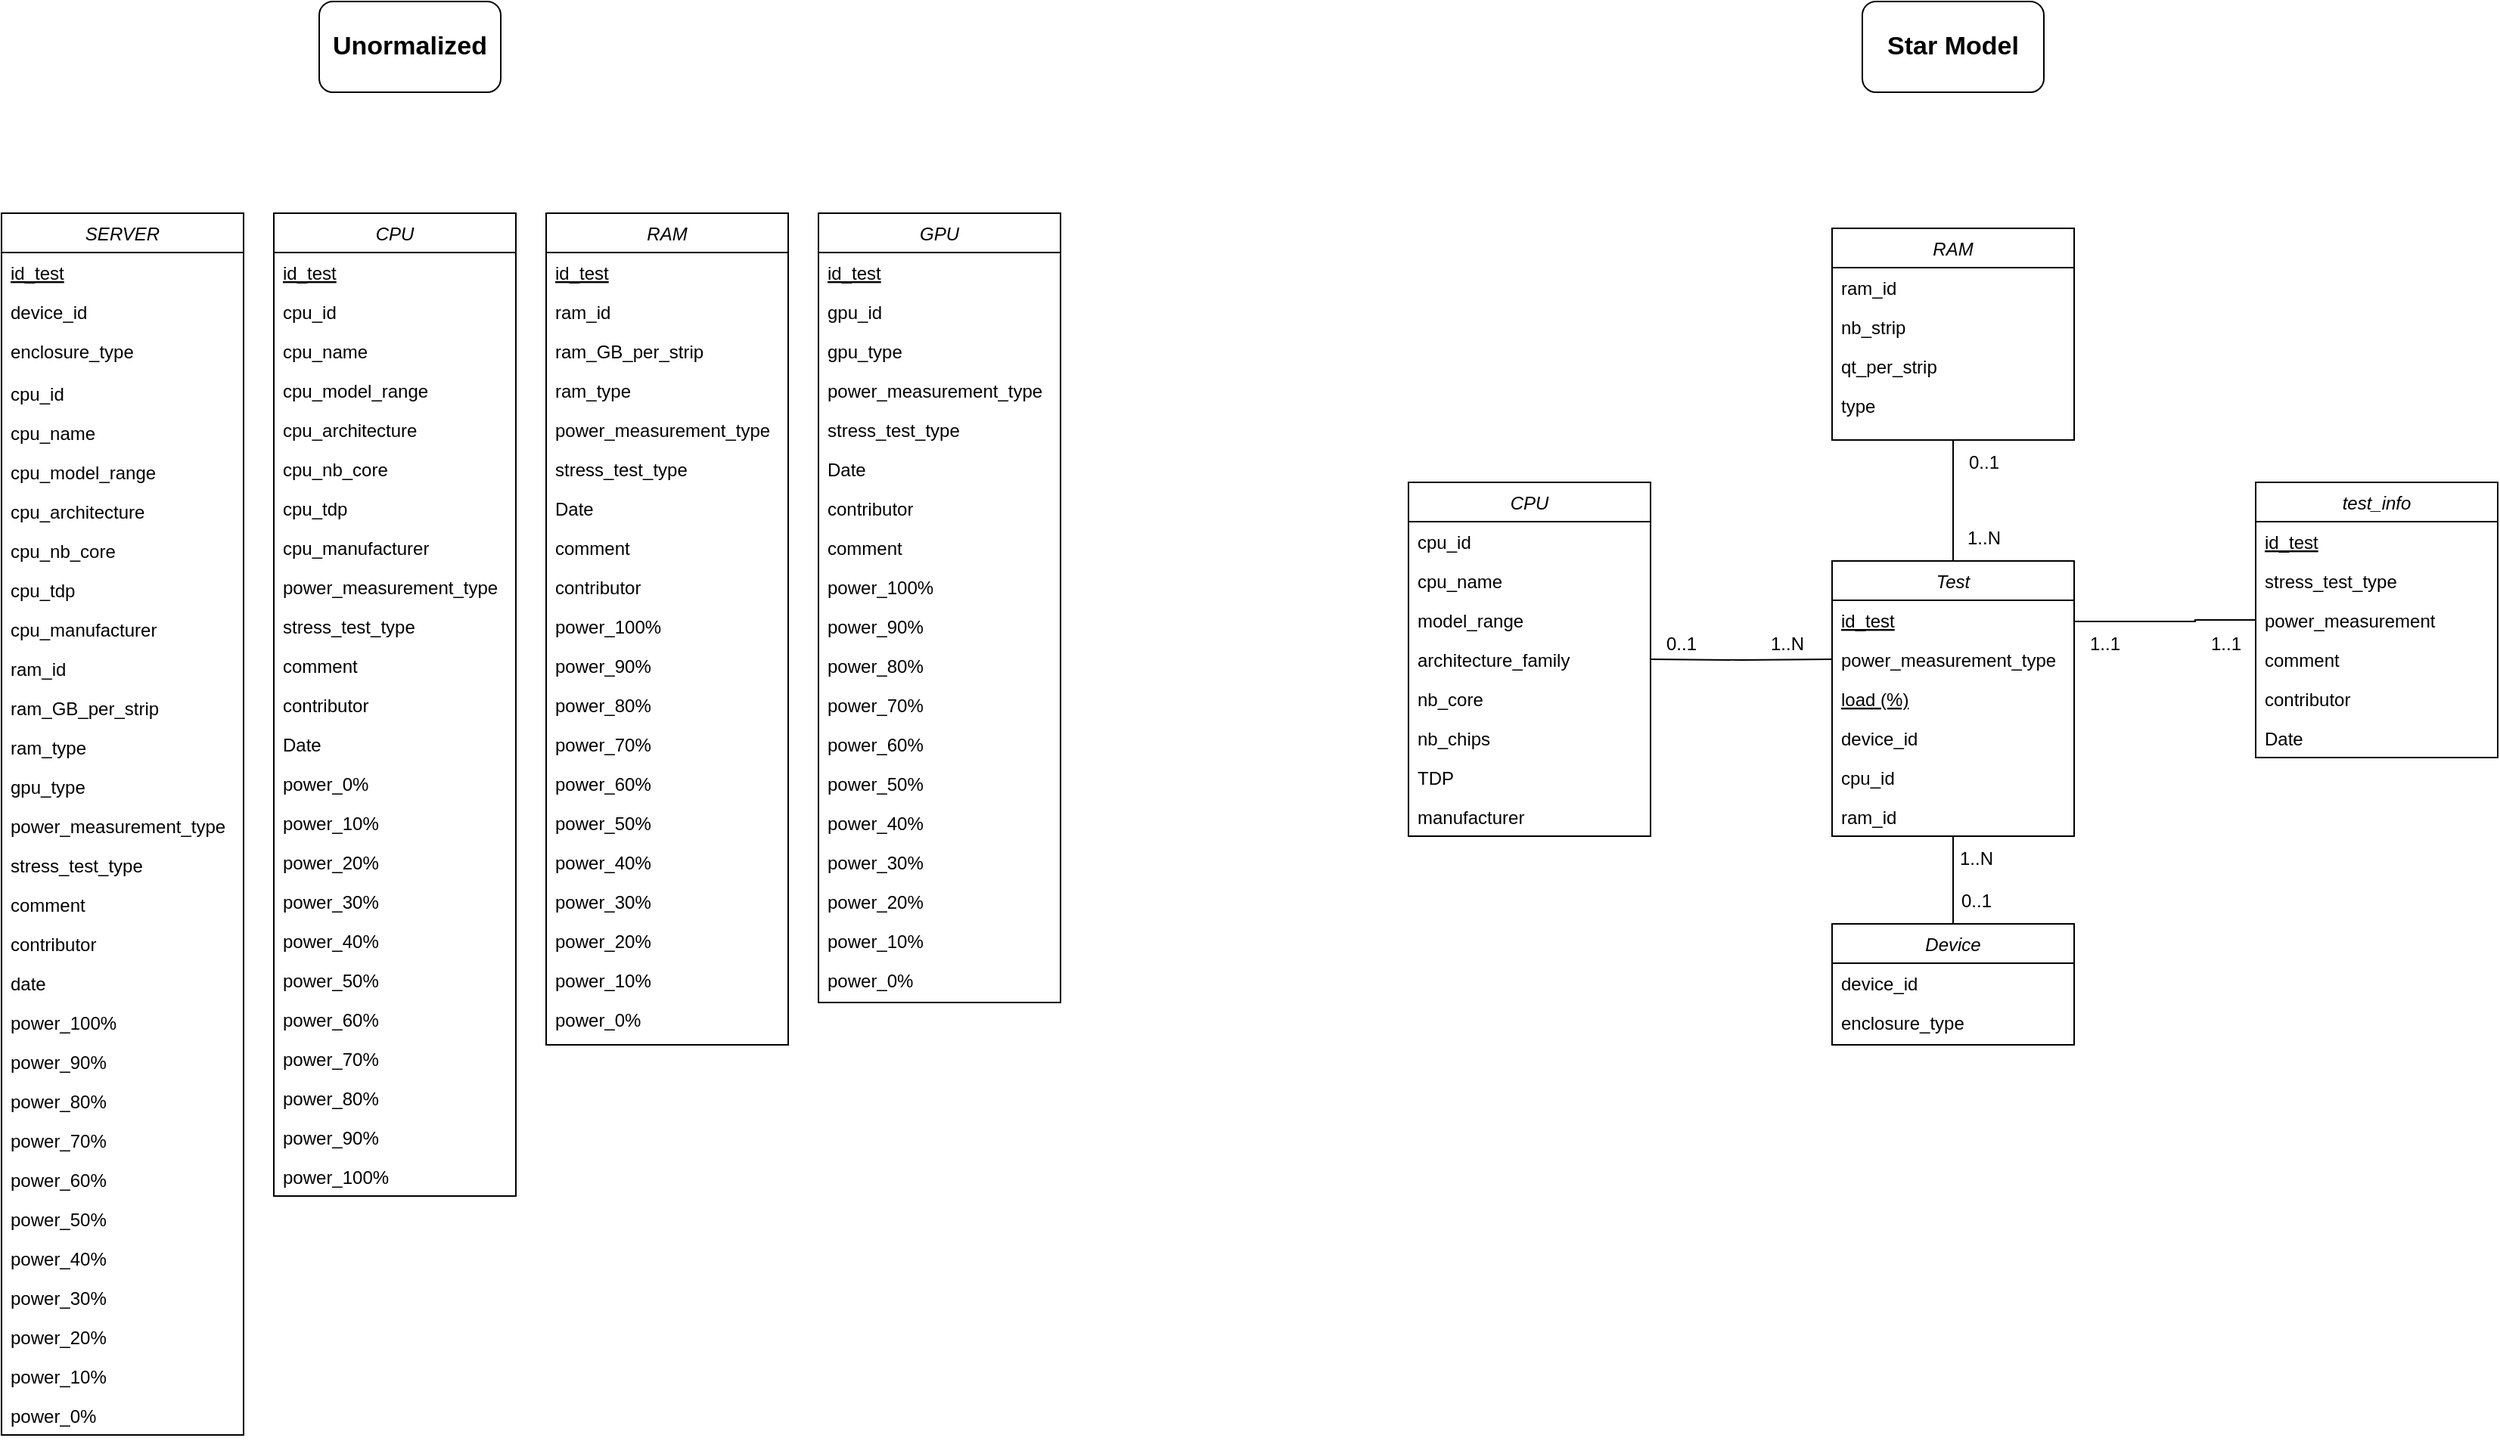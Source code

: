 <mxfile version="20.4.0" type="github">
  <diagram id="C5RBs43oDa-KdzZeNtuy" name="Page-1">
    <mxGraphModel dx="3137" dy="1939" grid="1" gridSize="10" guides="1" tooltips="1" connect="1" arrows="1" fold="1" page="1" pageScale="1" pageWidth="827" pageHeight="1169" math="0" shadow="0">
      <root>
        <mxCell id="WIyWlLk6GJQsqaUBKTNV-0" />
        <mxCell id="WIyWlLk6GJQsqaUBKTNV-1" parent="WIyWlLk6GJQsqaUBKTNV-0" />
        <mxCell id="6l4C-sFcrBV_vpi8dveO-7" style="edgeStyle=orthogonalEdgeStyle;rounded=0;orthogonalLoop=1;jettySize=auto;html=1;entryX=0;entryY=0.5;entryDx=0;entryDy=0;endArrow=none;endFill=0;" parent="WIyWlLk6GJQsqaUBKTNV-1" source="zkfFHV4jXpPFQw0GAbJ--0" target="6l4C-sFcrBV_vpi8dveO-14" edge="1">
          <mxGeometry relative="1" as="geometry">
            <mxPoint x="510" y="377" as="targetPoint" />
            <Array as="points">
              <mxPoint x="470" y="170" />
              <mxPoint x="470" y="169" />
            </Array>
          </mxGeometry>
        </mxCell>
        <mxCell id="6l4C-sFcrBV_vpi8dveO-32" style="edgeStyle=orthogonalEdgeStyle;rounded=0;orthogonalLoop=1;jettySize=auto;html=1;entryX=0.5;entryY=0;entryDx=0;entryDy=0;endArrow=none;endFill=0;" parent="WIyWlLk6GJQsqaUBKTNV-1" source="zkfFHV4jXpPFQw0GAbJ--0" target="6l4C-sFcrBV_vpi8dveO-30" edge="1">
          <mxGeometry relative="1" as="geometry" />
        </mxCell>
        <mxCell id="zkfFHV4jXpPFQw0GAbJ--0" value="Test" style="swimlane;fontStyle=2;align=center;verticalAlign=top;childLayout=stackLayout;horizontal=1;startSize=26;horizontalStack=0;resizeParent=1;resizeLast=0;collapsible=1;marginBottom=0;rounded=0;shadow=0;strokeWidth=1;" parent="WIyWlLk6GJQsqaUBKTNV-1" vertex="1">
          <mxGeometry x="230" y="130" width="160" height="182" as="geometry">
            <mxRectangle x="230" y="140" width="160" height="26" as="alternateBounds" />
          </mxGeometry>
        </mxCell>
        <mxCell id="zkfFHV4jXpPFQw0GAbJ--1" value="id_test" style="text;align=left;verticalAlign=top;spacingLeft=4;spacingRight=4;overflow=hidden;rotatable=0;points=[[0,0.5],[1,0.5]];portConstraint=eastwest;fontStyle=4" parent="zkfFHV4jXpPFQw0GAbJ--0" vertex="1">
          <mxGeometry y="26" width="160" height="26" as="geometry" />
        </mxCell>
        <mxCell id="zkfFHV4jXpPFQw0GAbJ--3" value="power_measurement_type" style="text;align=left;verticalAlign=top;spacingLeft=4;spacingRight=4;overflow=hidden;rotatable=0;points=[[0,0.5],[1,0.5]];portConstraint=eastwest;rounded=0;shadow=0;html=0;" parent="zkfFHV4jXpPFQw0GAbJ--0" vertex="1">
          <mxGeometry y="52" width="160" height="26" as="geometry" />
        </mxCell>
        <mxCell id="40pOAm8O1_Db93DOGUT3-12" value="load (%)" style="text;align=left;verticalAlign=top;spacingLeft=4;spacingRight=4;overflow=hidden;rotatable=0;points=[[0,0.5],[1,0.5]];portConstraint=eastwest;rounded=0;shadow=0;html=0;fontStyle=4" parent="zkfFHV4jXpPFQw0GAbJ--0" vertex="1">
          <mxGeometry y="78" width="160" height="26" as="geometry" />
        </mxCell>
        <mxCell id="40pOAm8O1_Db93DOGUT3-23" value="device_id" style="text;align=left;verticalAlign=top;spacingLeft=4;spacingRight=4;overflow=hidden;rotatable=0;points=[[0,0.5],[1,0.5]];portConstraint=eastwest;fontStyle=0" parent="zkfFHV4jXpPFQw0GAbJ--0" vertex="1">
          <mxGeometry y="104" width="160" height="26" as="geometry" />
        </mxCell>
        <mxCell id="40pOAm8O1_Db93DOGUT3-24" value="cpu_id" style="text;align=left;verticalAlign=top;spacingLeft=4;spacingRight=4;overflow=hidden;rotatable=0;points=[[0,0.5],[1,0.5]];portConstraint=eastwest;fontStyle=0" parent="zkfFHV4jXpPFQw0GAbJ--0" vertex="1">
          <mxGeometry y="130" width="160" height="26" as="geometry" />
        </mxCell>
        <mxCell id="40pOAm8O1_Db93DOGUT3-25" value="ram_id" style="text;align=left;verticalAlign=top;spacingLeft=4;spacingRight=4;overflow=hidden;rotatable=0;points=[[0,0.5],[1,0.5]];portConstraint=eastwest;fontStyle=0" parent="zkfFHV4jXpPFQw0GAbJ--0" vertex="1">
          <mxGeometry y="156" width="160" height="26" as="geometry" />
        </mxCell>
        <mxCell id="6l4C-sFcrBV_vpi8dveO-1" value="test_info" style="swimlane;fontStyle=2;align=center;verticalAlign=top;childLayout=stackLayout;horizontal=1;startSize=26;horizontalStack=0;resizeParent=1;resizeLast=0;collapsible=1;marginBottom=0;rounded=0;shadow=0;strokeWidth=1;" parent="WIyWlLk6GJQsqaUBKTNV-1" vertex="1">
          <mxGeometry x="510" y="78" width="160" height="182" as="geometry">
            <mxRectangle x="230" y="140" width="160" height="26" as="alternateBounds" />
          </mxGeometry>
        </mxCell>
        <mxCell id="6l4C-sFcrBV_vpi8dveO-2" value="id_test" style="text;align=left;verticalAlign=top;spacingLeft=4;spacingRight=4;overflow=hidden;rotatable=0;points=[[0,0.5],[1,0.5]];portConstraint=eastwest;fontStyle=4" parent="6l4C-sFcrBV_vpi8dveO-1" vertex="1">
          <mxGeometry y="26" width="160" height="26" as="geometry" />
        </mxCell>
        <mxCell id="40pOAm8O1_Db93DOGUT3-0" value="stress_test_type" style="text;align=left;verticalAlign=top;spacingLeft=4;spacingRight=4;overflow=hidden;rotatable=0;points=[[0,0.5],[1,0.5]];portConstraint=eastwest;rounded=0;shadow=0;html=0;" parent="6l4C-sFcrBV_vpi8dveO-1" vertex="1">
          <mxGeometry y="52" width="160" height="26" as="geometry" />
        </mxCell>
        <mxCell id="6l4C-sFcrBV_vpi8dveO-14" value="power_measurement" style="text;align=left;verticalAlign=top;spacingLeft=4;spacingRight=4;overflow=hidden;rotatable=0;points=[[0,0.5],[1,0.5]];portConstraint=eastwest;rounded=0;shadow=0;html=0;" parent="6l4C-sFcrBV_vpi8dveO-1" vertex="1">
          <mxGeometry y="78" width="160" height="26" as="geometry" />
        </mxCell>
        <mxCell id="6l4C-sFcrBV_vpi8dveO-17" value="comment" style="text;align=left;verticalAlign=top;spacingLeft=4;spacingRight=4;overflow=hidden;rotatable=0;points=[[0,0.5],[1,0.5]];portConstraint=eastwest;rounded=0;shadow=0;html=0;" parent="6l4C-sFcrBV_vpi8dveO-1" vertex="1">
          <mxGeometry y="104" width="160" height="26" as="geometry" />
        </mxCell>
        <mxCell id="6l4C-sFcrBV_vpi8dveO-16" value="contributor" style="text;align=left;verticalAlign=top;spacingLeft=4;spacingRight=4;overflow=hidden;rotatable=0;points=[[0,0.5],[1,0.5]];portConstraint=eastwest;rounded=0;shadow=0;html=0;" parent="6l4C-sFcrBV_vpi8dveO-1" vertex="1">
          <mxGeometry y="130" width="160" height="26" as="geometry" />
        </mxCell>
        <mxCell id="6l4C-sFcrBV_vpi8dveO-15" value="Date" style="text;align=left;verticalAlign=top;spacingLeft=4;spacingRight=4;overflow=hidden;rotatable=0;points=[[0,0.5],[1,0.5]];portConstraint=eastwest;rounded=0;shadow=0;html=0;" parent="6l4C-sFcrBV_vpi8dveO-1" vertex="1">
          <mxGeometry y="156" width="160" height="26" as="geometry" />
        </mxCell>
        <mxCell id="6l4C-sFcrBV_vpi8dveO-18" value="CPU" style="swimlane;fontStyle=2;align=center;verticalAlign=top;childLayout=stackLayout;horizontal=1;startSize=26;horizontalStack=0;resizeParent=1;resizeLast=0;collapsible=1;marginBottom=0;rounded=0;shadow=0;strokeWidth=1;" parent="WIyWlLk6GJQsqaUBKTNV-1" vertex="1">
          <mxGeometry x="-50" y="78" width="160" height="234" as="geometry">
            <mxRectangle x="230" y="140" width="160" height="26" as="alternateBounds" />
          </mxGeometry>
        </mxCell>
        <mxCell id="40pOAm8O1_Db93DOGUT3-20" value="cpu_id" style="text;align=left;verticalAlign=top;spacingLeft=4;spacingRight=4;overflow=hidden;rotatable=0;points=[[0,0.5],[1,0.5]];portConstraint=eastwest;fontStyle=0" parent="6l4C-sFcrBV_vpi8dveO-18" vertex="1">
          <mxGeometry y="26" width="160" height="26" as="geometry" />
        </mxCell>
        <mxCell id="6l4C-sFcrBV_vpi8dveO-35" value="cpu_name" style="text;align=left;verticalAlign=top;spacingLeft=4;spacingRight=4;overflow=hidden;rotatable=0;points=[[0,0.5],[1,0.5]];portConstraint=eastwest;fontStyle=0" parent="6l4C-sFcrBV_vpi8dveO-18" vertex="1">
          <mxGeometry y="52" width="160" height="26" as="geometry" />
        </mxCell>
        <mxCell id="6l4C-sFcrBV_vpi8dveO-36" value="model_range" style="text;align=left;verticalAlign=top;spacingLeft=4;spacingRight=4;overflow=hidden;rotatable=0;points=[[0,0.5],[1,0.5]];portConstraint=eastwest;fontStyle=0" parent="6l4C-sFcrBV_vpi8dveO-18" vertex="1">
          <mxGeometry y="78" width="160" height="26" as="geometry" />
        </mxCell>
        <mxCell id="6l4C-sFcrBV_vpi8dveO-37" value="architecture_family" style="text;align=left;verticalAlign=top;spacingLeft=4;spacingRight=4;overflow=hidden;rotatable=0;points=[[0,0.5],[1,0.5]];portConstraint=eastwest;fontStyle=0" parent="6l4C-sFcrBV_vpi8dveO-18" vertex="1">
          <mxGeometry y="104" width="160" height="26" as="geometry" />
        </mxCell>
        <mxCell id="6l4C-sFcrBV_vpi8dveO-38" value="nb_core" style="text;align=left;verticalAlign=top;spacingLeft=4;spacingRight=4;overflow=hidden;rotatable=0;points=[[0,0.5],[1,0.5]];portConstraint=eastwest;fontStyle=0" parent="6l4C-sFcrBV_vpi8dveO-18" vertex="1">
          <mxGeometry y="130" width="160" height="26" as="geometry" />
        </mxCell>
        <mxCell id="6l4C-sFcrBV_vpi8dveO-39" value="nb_chips" style="text;align=left;verticalAlign=top;spacingLeft=4;spacingRight=4;overflow=hidden;rotatable=0;points=[[0,0.5],[1,0.5]];portConstraint=eastwest;fontStyle=0" parent="6l4C-sFcrBV_vpi8dveO-18" vertex="1">
          <mxGeometry y="156" width="160" height="26" as="geometry" />
        </mxCell>
        <mxCell id="6l4C-sFcrBV_vpi8dveO-40" value="TDP" style="text;align=left;verticalAlign=top;spacingLeft=4;spacingRight=4;overflow=hidden;rotatable=0;points=[[0,0.5],[1,0.5]];portConstraint=eastwest;fontStyle=0" parent="6l4C-sFcrBV_vpi8dveO-18" vertex="1">
          <mxGeometry y="182" width="160" height="26" as="geometry" />
        </mxCell>
        <mxCell id="6l4C-sFcrBV_vpi8dveO-44" value="manufacturer" style="text;align=left;verticalAlign=top;spacingLeft=4;spacingRight=4;overflow=hidden;rotatable=0;points=[[0,0.5],[1,0.5]];portConstraint=eastwest;fontStyle=0" parent="6l4C-sFcrBV_vpi8dveO-18" vertex="1">
          <mxGeometry y="208" width="160" height="26" as="geometry" />
        </mxCell>
        <mxCell id="6l4C-sFcrBV_vpi8dveO-26" value="RAM" style="swimlane;fontStyle=2;align=center;verticalAlign=top;childLayout=stackLayout;horizontal=1;startSize=26;horizontalStack=0;resizeParent=1;resizeLast=0;collapsible=1;marginBottom=0;rounded=0;shadow=0;strokeWidth=1;" parent="WIyWlLk6GJQsqaUBKTNV-1" vertex="1">
          <mxGeometry x="230" y="-90" width="160" height="140" as="geometry">
            <mxRectangle x="230" y="140" width="160" height="26" as="alternateBounds" />
          </mxGeometry>
        </mxCell>
        <mxCell id="40pOAm8O1_Db93DOGUT3-21" value="ram_id" style="text;align=left;verticalAlign=top;spacingLeft=4;spacingRight=4;overflow=hidden;rotatable=0;points=[[0,0.5],[1,0.5]];portConstraint=eastwest;fontStyle=0" parent="6l4C-sFcrBV_vpi8dveO-26" vertex="1">
          <mxGeometry y="26" width="160" height="26" as="geometry" />
        </mxCell>
        <mxCell id="6l4C-sFcrBV_vpi8dveO-41" value="nb_strip" style="text;align=left;verticalAlign=top;spacingLeft=4;spacingRight=4;overflow=hidden;rotatable=0;points=[[0,0.5],[1,0.5]];portConstraint=eastwest;fontStyle=0" parent="6l4C-sFcrBV_vpi8dveO-26" vertex="1">
          <mxGeometry y="52" width="160" height="26" as="geometry" />
        </mxCell>
        <mxCell id="6l4C-sFcrBV_vpi8dveO-42" value="qt_per_strip" style="text;align=left;verticalAlign=top;spacingLeft=4;spacingRight=4;overflow=hidden;rotatable=0;points=[[0,0.5],[1,0.5]];portConstraint=eastwest;fontStyle=0" parent="6l4C-sFcrBV_vpi8dveO-26" vertex="1">
          <mxGeometry y="78" width="160" height="26" as="geometry" />
        </mxCell>
        <mxCell id="6l4C-sFcrBV_vpi8dveO-43" value="type" style="text;align=left;verticalAlign=top;spacingLeft=4;spacingRight=4;overflow=hidden;rotatable=0;points=[[0,0.5],[1,0.5]];portConstraint=eastwest;fontStyle=0" parent="6l4C-sFcrBV_vpi8dveO-26" vertex="1">
          <mxGeometry y="104" width="160" height="26" as="geometry" />
        </mxCell>
        <mxCell id="6l4C-sFcrBV_vpi8dveO-45" style="edgeStyle=orthogonalEdgeStyle;rounded=0;orthogonalLoop=1;jettySize=auto;html=1;entryX=1;entryY=0.5;entryDx=0;entryDy=0;endArrow=none;endFill=0;exitX=0;exitY=0.5;exitDx=0;exitDy=0;" parent="WIyWlLk6GJQsqaUBKTNV-1" target="6l4C-sFcrBV_vpi8dveO-37" edge="1">
          <mxGeometry relative="1" as="geometry">
            <mxPoint x="230" y="195" as="sourcePoint" />
          </mxGeometry>
        </mxCell>
        <mxCell id="6l4C-sFcrBV_vpi8dveO-46" style="edgeStyle=orthogonalEdgeStyle;rounded=0;orthogonalLoop=1;jettySize=auto;html=1;endArrow=none;endFill=0;exitX=0.5;exitY=0;exitDx=0;exitDy=0;" parent="WIyWlLk6GJQsqaUBKTNV-1" source="zkfFHV4jXpPFQw0GAbJ--0" target="6l4C-sFcrBV_vpi8dveO-26" edge="1">
          <mxGeometry relative="1" as="geometry" />
        </mxCell>
        <mxCell id="6l4C-sFcrBV_vpi8dveO-30" value="Device" style="swimlane;fontStyle=2;align=center;verticalAlign=top;childLayout=stackLayout;horizontal=1;startSize=26;horizontalStack=0;resizeParent=1;resizeLast=0;collapsible=1;marginBottom=0;rounded=0;shadow=0;strokeWidth=1;" parent="WIyWlLk6GJQsqaUBKTNV-1" vertex="1">
          <mxGeometry x="230" y="370" width="160" height="80" as="geometry">
            <mxRectangle x="230" y="140" width="160" height="26" as="alternateBounds" />
          </mxGeometry>
        </mxCell>
        <mxCell id="40pOAm8O1_Db93DOGUT3-22" value="device_id" style="text;align=left;verticalAlign=top;spacingLeft=4;spacingRight=4;overflow=hidden;rotatable=0;points=[[0,0.5],[1,0.5]];portConstraint=eastwest;fontStyle=0" parent="6l4C-sFcrBV_vpi8dveO-30" vertex="1">
          <mxGeometry y="26" width="160" height="26" as="geometry" />
        </mxCell>
        <mxCell id="6l4C-sFcrBV_vpi8dveO-33" value="enclosure_type" style="text;align=left;verticalAlign=top;spacingLeft=4;spacingRight=4;overflow=hidden;rotatable=0;points=[[0,0.5],[1,0.5]];portConstraint=eastwest;fontStyle=0" parent="6l4C-sFcrBV_vpi8dveO-30" vertex="1">
          <mxGeometry y="52" width="160" height="28" as="geometry" />
        </mxCell>
        <mxCell id="6l4C-sFcrBV_vpi8dveO-50" value="0..1" style="text;html=1;align=center;verticalAlign=middle;resizable=0;points=[];autosize=1;strokeColor=none;fillColor=none;" parent="WIyWlLk6GJQsqaUBKTNV-1" vertex="1">
          <mxGeometry x="305" y="340" width="40" height="30" as="geometry" />
        </mxCell>
        <mxCell id="6l4C-sFcrBV_vpi8dveO-51" value="1..N" style="text;html=1;align=center;verticalAlign=middle;resizable=0;points=[];autosize=1;strokeColor=none;fillColor=none;" parent="WIyWlLk6GJQsqaUBKTNV-1" vertex="1">
          <mxGeometry x="175" y="170" width="50" height="30" as="geometry" />
        </mxCell>
        <mxCell id="6l4C-sFcrBV_vpi8dveO-54" value="1..N" style="text;html=1;align=center;verticalAlign=middle;resizable=0;points=[];autosize=1;strokeColor=none;fillColor=none;" parent="WIyWlLk6GJQsqaUBKTNV-1" vertex="1">
          <mxGeometry x="305" y="100" width="50" height="30" as="geometry" />
        </mxCell>
        <mxCell id="6l4C-sFcrBV_vpi8dveO-55" value="0..1" style="text;html=1;align=center;verticalAlign=middle;resizable=0;points=[];autosize=1;strokeColor=none;fillColor=none;" parent="WIyWlLk6GJQsqaUBKTNV-1" vertex="1">
          <mxGeometry x="310" y="50" width="40" height="30" as="geometry" />
        </mxCell>
        <mxCell id="40pOAm8O1_Db93DOGUT3-3" value="0..1" style="text;html=1;align=center;verticalAlign=middle;resizable=0;points=[];autosize=1;strokeColor=none;fillColor=none;" parent="WIyWlLk6GJQsqaUBKTNV-1" vertex="1">
          <mxGeometry x="110" y="170" width="40" height="30" as="geometry" />
        </mxCell>
        <mxCell id="40pOAm8O1_Db93DOGUT3-5" value="1..N" style="text;html=1;align=center;verticalAlign=middle;resizable=0;points=[];autosize=1;strokeColor=none;fillColor=none;" parent="WIyWlLk6GJQsqaUBKTNV-1" vertex="1">
          <mxGeometry x="300" y="312" width="50" height="30" as="geometry" />
        </mxCell>
        <mxCell id="40pOAm8O1_Db93DOGUT3-7" value="1..1" style="text;html=1;align=center;verticalAlign=middle;resizable=0;points=[];autosize=1;strokeColor=none;fillColor=none;" parent="WIyWlLk6GJQsqaUBKTNV-1" vertex="1">
          <mxGeometry x="470" y="170" width="40" height="30" as="geometry" />
        </mxCell>
        <mxCell id="40pOAm8O1_Db93DOGUT3-8" value="1..1" style="text;html=1;align=center;verticalAlign=middle;resizable=0;points=[];autosize=1;strokeColor=none;fillColor=none;" parent="WIyWlLk6GJQsqaUBKTNV-1" vertex="1">
          <mxGeometry x="390" y="170" width="40" height="30" as="geometry" />
        </mxCell>
        <mxCell id="4xyhq0mzfBrybXLRHTsi-0" value="CPU" style="swimlane;fontStyle=2;align=center;verticalAlign=top;childLayout=stackLayout;horizontal=1;startSize=26;horizontalStack=0;resizeParent=1;resizeLast=0;collapsible=1;marginBottom=0;rounded=0;shadow=0;strokeWidth=1;" vertex="1" parent="WIyWlLk6GJQsqaUBKTNV-1">
          <mxGeometry x="-800" y="-100" width="160" height="650" as="geometry">
            <mxRectangle x="230" y="140" width="160" height="26" as="alternateBounds" />
          </mxGeometry>
        </mxCell>
        <mxCell id="4xyhq0mzfBrybXLRHTsi-1" value="id_test" style="text;align=left;verticalAlign=top;spacingLeft=4;spacingRight=4;overflow=hidden;rotatable=0;points=[[0,0.5],[1,0.5]];portConstraint=eastwest;fontStyle=4" vertex="1" parent="4xyhq0mzfBrybXLRHTsi-0">
          <mxGeometry y="26" width="160" height="26" as="geometry" />
        </mxCell>
        <mxCell id="4xyhq0mzfBrybXLRHTsi-2" value="cpu_id" style="text;align=left;verticalAlign=top;spacingLeft=4;spacingRight=4;overflow=hidden;rotatable=0;points=[[0,0.5],[1,0.5]];portConstraint=eastwest;fontStyle=0" vertex="1" parent="4xyhq0mzfBrybXLRHTsi-0">
          <mxGeometry y="52" width="160" height="26" as="geometry" />
        </mxCell>
        <mxCell id="4xyhq0mzfBrybXLRHTsi-3" value="cpu_name" style="text;align=left;verticalAlign=top;spacingLeft=4;spacingRight=4;overflow=hidden;rotatable=0;points=[[0,0.5],[1,0.5]];portConstraint=eastwest;fontStyle=0" vertex="1" parent="4xyhq0mzfBrybXLRHTsi-0">
          <mxGeometry y="78" width="160" height="26" as="geometry" />
        </mxCell>
        <mxCell id="4xyhq0mzfBrybXLRHTsi-4" value="cpu_model_range" style="text;align=left;verticalAlign=top;spacingLeft=4;spacingRight=4;overflow=hidden;rotatable=0;points=[[0,0.5],[1,0.5]];portConstraint=eastwest;fontStyle=0" vertex="1" parent="4xyhq0mzfBrybXLRHTsi-0">
          <mxGeometry y="104" width="160" height="26" as="geometry" />
        </mxCell>
        <mxCell id="4xyhq0mzfBrybXLRHTsi-5" value="cpu_architecture" style="text;align=left;verticalAlign=top;spacingLeft=4;spacingRight=4;overflow=hidden;rotatable=0;points=[[0,0.5],[1,0.5]];portConstraint=eastwest;fontStyle=0" vertex="1" parent="4xyhq0mzfBrybXLRHTsi-0">
          <mxGeometry y="130" width="160" height="26" as="geometry" />
        </mxCell>
        <mxCell id="4xyhq0mzfBrybXLRHTsi-6" value="cpu_nb_core" style="text;align=left;verticalAlign=top;spacingLeft=4;spacingRight=4;overflow=hidden;rotatable=0;points=[[0,0.5],[1,0.5]];portConstraint=eastwest;fontStyle=0" vertex="1" parent="4xyhq0mzfBrybXLRHTsi-0">
          <mxGeometry y="156" width="160" height="26" as="geometry" />
        </mxCell>
        <mxCell id="4xyhq0mzfBrybXLRHTsi-7" value="cpu_tdp" style="text;align=left;verticalAlign=top;spacingLeft=4;spacingRight=4;overflow=hidden;rotatable=0;points=[[0,0.5],[1,0.5]];portConstraint=eastwest;fontStyle=0" vertex="1" parent="4xyhq0mzfBrybXLRHTsi-0">
          <mxGeometry y="182" width="160" height="26" as="geometry" />
        </mxCell>
        <mxCell id="4xyhq0mzfBrybXLRHTsi-8" value="cpu_manufacturer" style="text;align=left;verticalAlign=top;spacingLeft=4;spacingRight=4;overflow=hidden;rotatable=0;points=[[0,0.5],[1,0.5]];portConstraint=eastwest;fontStyle=0" vertex="1" parent="4xyhq0mzfBrybXLRHTsi-0">
          <mxGeometry y="208" width="160" height="26" as="geometry" />
        </mxCell>
        <mxCell id="4xyhq0mzfBrybXLRHTsi-9" value="power_measurement_type" style="text;align=left;verticalAlign=top;spacingLeft=4;spacingRight=4;overflow=hidden;rotatable=0;points=[[0,0.5],[1,0.5]];portConstraint=eastwest;rounded=0;shadow=0;html=0;" vertex="1" parent="4xyhq0mzfBrybXLRHTsi-0">
          <mxGeometry y="234" width="160" height="26" as="geometry" />
        </mxCell>
        <mxCell id="4xyhq0mzfBrybXLRHTsi-10" value="stress_test_type" style="text;align=left;verticalAlign=top;spacingLeft=4;spacingRight=4;overflow=hidden;rotatable=0;points=[[0,0.5],[1,0.5]];portConstraint=eastwest;rounded=0;shadow=0;html=0;" vertex="1" parent="4xyhq0mzfBrybXLRHTsi-0">
          <mxGeometry y="260" width="160" height="26" as="geometry" />
        </mxCell>
        <mxCell id="4xyhq0mzfBrybXLRHTsi-11" value="comment" style="text;align=left;verticalAlign=top;spacingLeft=4;spacingRight=4;overflow=hidden;rotatable=0;points=[[0,0.5],[1,0.5]];portConstraint=eastwest;rounded=0;shadow=0;html=0;" vertex="1" parent="4xyhq0mzfBrybXLRHTsi-0">
          <mxGeometry y="286" width="160" height="26" as="geometry" />
        </mxCell>
        <mxCell id="4xyhq0mzfBrybXLRHTsi-12" value="contributor" style="text;align=left;verticalAlign=top;spacingLeft=4;spacingRight=4;overflow=hidden;rotatable=0;points=[[0,0.5],[1,0.5]];portConstraint=eastwest;rounded=0;shadow=0;html=0;" vertex="1" parent="4xyhq0mzfBrybXLRHTsi-0">
          <mxGeometry y="312" width="160" height="26" as="geometry" />
        </mxCell>
        <mxCell id="4xyhq0mzfBrybXLRHTsi-13" value="Date" style="text;align=left;verticalAlign=top;spacingLeft=4;spacingRight=4;overflow=hidden;rotatable=0;points=[[0,0.5],[1,0.5]];portConstraint=eastwest;rounded=0;shadow=0;html=0;" vertex="1" parent="4xyhq0mzfBrybXLRHTsi-0">
          <mxGeometry y="338" width="160" height="26" as="geometry" />
        </mxCell>
        <mxCell id="4xyhq0mzfBrybXLRHTsi-14" value="power_0%&#xa;" style="text;align=left;verticalAlign=top;spacingLeft=4;spacingRight=4;overflow=hidden;rotatable=0;points=[[0,0.5],[1,0.5]];portConstraint=eastwest;rounded=0;shadow=0;html=0;fontStyle=0" vertex="1" parent="4xyhq0mzfBrybXLRHTsi-0">
          <mxGeometry y="364" width="160" height="26" as="geometry" />
        </mxCell>
        <mxCell id="4xyhq0mzfBrybXLRHTsi-15" value="power_10%" style="text;align=left;verticalAlign=top;spacingLeft=4;spacingRight=4;overflow=hidden;rotatable=0;points=[[0,0.5],[1,0.5]];portConstraint=eastwest;rounded=0;shadow=0;html=0;fontStyle=0" vertex="1" parent="4xyhq0mzfBrybXLRHTsi-0">
          <mxGeometry y="390" width="160" height="26" as="geometry" />
        </mxCell>
        <mxCell id="4xyhq0mzfBrybXLRHTsi-16" value="power_20%" style="text;align=left;verticalAlign=top;spacingLeft=4;spacingRight=4;overflow=hidden;rotatable=0;points=[[0,0.5],[1,0.5]];portConstraint=eastwest;rounded=0;shadow=0;html=0;fontStyle=0" vertex="1" parent="4xyhq0mzfBrybXLRHTsi-0">
          <mxGeometry y="416" width="160" height="26" as="geometry" />
        </mxCell>
        <mxCell id="4xyhq0mzfBrybXLRHTsi-17" value="power_30%&#xa;" style="text;align=left;verticalAlign=top;spacingLeft=4;spacingRight=4;overflow=hidden;rotatable=0;points=[[0,0.5],[1,0.5]];portConstraint=eastwest;rounded=0;shadow=0;html=0;fontStyle=0" vertex="1" parent="4xyhq0mzfBrybXLRHTsi-0">
          <mxGeometry y="442" width="160" height="26" as="geometry" />
        </mxCell>
        <mxCell id="4xyhq0mzfBrybXLRHTsi-18" value="power_40%&#xa;" style="text;align=left;verticalAlign=top;spacingLeft=4;spacingRight=4;overflow=hidden;rotatable=0;points=[[0,0.5],[1,0.5]];portConstraint=eastwest;rounded=0;shadow=0;html=0;fontStyle=0" vertex="1" parent="4xyhq0mzfBrybXLRHTsi-0">
          <mxGeometry y="468" width="160" height="26" as="geometry" />
        </mxCell>
        <mxCell id="4xyhq0mzfBrybXLRHTsi-19" value="power_50%" style="text;align=left;verticalAlign=top;spacingLeft=4;spacingRight=4;overflow=hidden;rotatable=0;points=[[0,0.5],[1,0.5]];portConstraint=eastwest;rounded=0;shadow=0;html=0;fontStyle=0" vertex="1" parent="4xyhq0mzfBrybXLRHTsi-0">
          <mxGeometry y="494" width="160" height="26" as="geometry" />
        </mxCell>
        <mxCell id="4xyhq0mzfBrybXLRHTsi-20" value="power_60%" style="text;align=left;verticalAlign=top;spacingLeft=4;spacingRight=4;overflow=hidden;rotatable=0;points=[[0,0.5],[1,0.5]];portConstraint=eastwest;rounded=0;shadow=0;html=0;fontStyle=0" vertex="1" parent="4xyhq0mzfBrybXLRHTsi-0">
          <mxGeometry y="520" width="160" height="26" as="geometry" />
        </mxCell>
        <mxCell id="4xyhq0mzfBrybXLRHTsi-21" value="power_70%" style="text;align=left;verticalAlign=top;spacingLeft=4;spacingRight=4;overflow=hidden;rotatable=0;points=[[0,0.5],[1,0.5]];portConstraint=eastwest;rounded=0;shadow=0;html=0;fontStyle=0" vertex="1" parent="4xyhq0mzfBrybXLRHTsi-0">
          <mxGeometry y="546" width="160" height="26" as="geometry" />
        </mxCell>
        <mxCell id="4xyhq0mzfBrybXLRHTsi-22" value="power_80%" style="text;align=left;verticalAlign=top;spacingLeft=4;spacingRight=4;overflow=hidden;rotatable=0;points=[[0,0.5],[1,0.5]];portConstraint=eastwest;rounded=0;shadow=0;html=0;fontStyle=0" vertex="1" parent="4xyhq0mzfBrybXLRHTsi-0">
          <mxGeometry y="572" width="160" height="26" as="geometry" />
        </mxCell>
        <mxCell id="4xyhq0mzfBrybXLRHTsi-23" value="power_90%&#xa;" style="text;align=left;verticalAlign=top;spacingLeft=4;spacingRight=4;overflow=hidden;rotatable=0;points=[[0,0.5],[1,0.5]];portConstraint=eastwest;rounded=0;shadow=0;html=0;fontStyle=0" vertex="1" parent="4xyhq0mzfBrybXLRHTsi-0">
          <mxGeometry y="598" width="160" height="26" as="geometry" />
        </mxCell>
        <mxCell id="4xyhq0mzfBrybXLRHTsi-24" value="power_100%&#xa;" style="text;align=left;verticalAlign=top;spacingLeft=4;spacingRight=4;overflow=hidden;rotatable=0;points=[[0,0.5],[1,0.5]];portConstraint=eastwest;rounded=0;shadow=0;html=0;fontStyle=0" vertex="1" parent="4xyhq0mzfBrybXLRHTsi-0">
          <mxGeometry y="624" width="160" height="26" as="geometry" />
        </mxCell>
        <mxCell id="4xyhq0mzfBrybXLRHTsi-25" value="RAM" style="swimlane;fontStyle=2;align=center;verticalAlign=top;childLayout=stackLayout;horizontal=1;startSize=26;horizontalStack=0;resizeParent=1;resizeLast=0;collapsible=1;marginBottom=0;rounded=0;shadow=0;strokeWidth=1;" vertex="1" parent="WIyWlLk6GJQsqaUBKTNV-1">
          <mxGeometry x="-620" y="-100" width="160" height="550" as="geometry">
            <mxRectangle x="230" y="140" width="160" height="26" as="alternateBounds" />
          </mxGeometry>
        </mxCell>
        <mxCell id="4xyhq0mzfBrybXLRHTsi-26" value="id_test" style="text;align=left;verticalAlign=top;spacingLeft=4;spacingRight=4;overflow=hidden;rotatable=0;points=[[0,0.5],[1,0.5]];portConstraint=eastwest;fontStyle=4" vertex="1" parent="4xyhq0mzfBrybXLRHTsi-25">
          <mxGeometry y="26" width="160" height="26" as="geometry" />
        </mxCell>
        <mxCell id="4xyhq0mzfBrybXLRHTsi-27" value="ram_id" style="text;align=left;verticalAlign=top;spacingLeft=4;spacingRight=4;overflow=hidden;rotatable=0;points=[[0,0.5],[1,0.5]];portConstraint=eastwest;fontStyle=0" vertex="1" parent="4xyhq0mzfBrybXLRHTsi-25">
          <mxGeometry y="52" width="160" height="26" as="geometry" />
        </mxCell>
        <mxCell id="4xyhq0mzfBrybXLRHTsi-28" value="ram_GB_per_strip" style="text;align=left;verticalAlign=top;spacingLeft=4;spacingRight=4;overflow=hidden;rotatable=0;points=[[0,0.5],[1,0.5]];portConstraint=eastwest;fontStyle=0" vertex="1" parent="4xyhq0mzfBrybXLRHTsi-25">
          <mxGeometry y="78" width="160" height="26" as="geometry" />
        </mxCell>
        <mxCell id="4xyhq0mzfBrybXLRHTsi-29" value="ram_type" style="text;align=left;verticalAlign=top;spacingLeft=4;spacingRight=4;overflow=hidden;rotatable=0;points=[[0,0.5],[1,0.5]];portConstraint=eastwest;fontStyle=0" vertex="1" parent="4xyhq0mzfBrybXLRHTsi-25">
          <mxGeometry y="104" width="160" height="26" as="geometry" />
        </mxCell>
        <mxCell id="4xyhq0mzfBrybXLRHTsi-30" value="power_measurement_type" style="text;align=left;verticalAlign=top;spacingLeft=4;spacingRight=4;overflow=hidden;rotatable=0;points=[[0,0.5],[1,0.5]];portConstraint=eastwest;rounded=0;shadow=0;html=0;" vertex="1" parent="4xyhq0mzfBrybXLRHTsi-25">
          <mxGeometry y="130" width="160" height="26" as="geometry" />
        </mxCell>
        <mxCell id="4xyhq0mzfBrybXLRHTsi-31" value="stress_test_type" style="text;align=left;verticalAlign=top;spacingLeft=4;spacingRight=4;overflow=hidden;rotatable=0;points=[[0,0.5],[1,0.5]];portConstraint=eastwest;rounded=0;shadow=0;html=0;" vertex="1" parent="4xyhq0mzfBrybXLRHTsi-25">
          <mxGeometry y="156" width="160" height="26" as="geometry" />
        </mxCell>
        <mxCell id="4xyhq0mzfBrybXLRHTsi-32" value="Date" style="text;align=left;verticalAlign=top;spacingLeft=4;spacingRight=4;overflow=hidden;rotatable=0;points=[[0,0.5],[1,0.5]];portConstraint=eastwest;rounded=0;shadow=0;html=0;" vertex="1" parent="4xyhq0mzfBrybXLRHTsi-25">
          <mxGeometry y="182" width="160" height="26" as="geometry" />
        </mxCell>
        <mxCell id="4xyhq0mzfBrybXLRHTsi-33" value="comment" style="text;align=left;verticalAlign=top;spacingLeft=4;spacingRight=4;overflow=hidden;rotatable=0;points=[[0,0.5],[1,0.5]];portConstraint=eastwest;rounded=0;shadow=0;html=0;" vertex="1" parent="4xyhq0mzfBrybXLRHTsi-25">
          <mxGeometry y="208" width="160" height="26" as="geometry" />
        </mxCell>
        <mxCell id="4xyhq0mzfBrybXLRHTsi-34" value="contributor" style="text;align=left;verticalAlign=top;spacingLeft=4;spacingRight=4;overflow=hidden;rotatable=0;points=[[0,0.5],[1,0.5]];portConstraint=eastwest;rounded=0;shadow=0;html=0;" vertex="1" parent="4xyhq0mzfBrybXLRHTsi-25">
          <mxGeometry y="234" width="160" height="26" as="geometry" />
        </mxCell>
        <mxCell id="4xyhq0mzfBrybXLRHTsi-35" value="power_100%&#xa;" style="text;align=left;verticalAlign=top;spacingLeft=4;spacingRight=4;overflow=hidden;rotatable=0;points=[[0,0.5],[1,0.5]];portConstraint=eastwest;rounded=0;shadow=0;html=0;fontStyle=0" vertex="1" parent="4xyhq0mzfBrybXLRHTsi-25">
          <mxGeometry y="260" width="160" height="26" as="geometry" />
        </mxCell>
        <mxCell id="4xyhq0mzfBrybXLRHTsi-36" value="power_90%&#xa;" style="text;align=left;verticalAlign=top;spacingLeft=4;spacingRight=4;overflow=hidden;rotatable=0;points=[[0,0.5],[1,0.5]];portConstraint=eastwest;rounded=0;shadow=0;html=0;fontStyle=0" vertex="1" parent="4xyhq0mzfBrybXLRHTsi-25">
          <mxGeometry y="286" width="160" height="26" as="geometry" />
        </mxCell>
        <mxCell id="4xyhq0mzfBrybXLRHTsi-37" value="power_80%" style="text;align=left;verticalAlign=top;spacingLeft=4;spacingRight=4;overflow=hidden;rotatable=0;points=[[0,0.5],[1,0.5]];portConstraint=eastwest;rounded=0;shadow=0;html=0;fontStyle=0" vertex="1" parent="4xyhq0mzfBrybXLRHTsi-25">
          <mxGeometry y="312" width="160" height="26" as="geometry" />
        </mxCell>
        <mxCell id="4xyhq0mzfBrybXLRHTsi-38" value="power_70%" style="text;align=left;verticalAlign=top;spacingLeft=4;spacingRight=4;overflow=hidden;rotatable=0;points=[[0,0.5],[1,0.5]];portConstraint=eastwest;rounded=0;shadow=0;html=0;fontStyle=0" vertex="1" parent="4xyhq0mzfBrybXLRHTsi-25">
          <mxGeometry y="338" width="160" height="26" as="geometry" />
        </mxCell>
        <mxCell id="4xyhq0mzfBrybXLRHTsi-39" value="power_60%" style="text;align=left;verticalAlign=top;spacingLeft=4;spacingRight=4;overflow=hidden;rotatable=0;points=[[0,0.5],[1,0.5]];portConstraint=eastwest;rounded=0;shadow=0;html=0;fontStyle=0" vertex="1" parent="4xyhq0mzfBrybXLRHTsi-25">
          <mxGeometry y="364" width="160" height="26" as="geometry" />
        </mxCell>
        <mxCell id="4xyhq0mzfBrybXLRHTsi-40" value="power_50%" style="text;align=left;verticalAlign=top;spacingLeft=4;spacingRight=4;overflow=hidden;rotatable=0;points=[[0,0.5],[1,0.5]];portConstraint=eastwest;rounded=0;shadow=0;html=0;fontStyle=0" vertex="1" parent="4xyhq0mzfBrybXLRHTsi-25">
          <mxGeometry y="390" width="160" height="26" as="geometry" />
        </mxCell>
        <mxCell id="4xyhq0mzfBrybXLRHTsi-41" value="power_40%&#xa;" style="text;align=left;verticalAlign=top;spacingLeft=4;spacingRight=4;overflow=hidden;rotatable=0;points=[[0,0.5],[1,0.5]];portConstraint=eastwest;rounded=0;shadow=0;html=0;fontStyle=0" vertex="1" parent="4xyhq0mzfBrybXLRHTsi-25">
          <mxGeometry y="416" width="160" height="26" as="geometry" />
        </mxCell>
        <mxCell id="4xyhq0mzfBrybXLRHTsi-42" value="power_30%&#xa;" style="text;align=left;verticalAlign=top;spacingLeft=4;spacingRight=4;overflow=hidden;rotatable=0;points=[[0,0.5],[1,0.5]];portConstraint=eastwest;rounded=0;shadow=0;html=0;fontStyle=0" vertex="1" parent="4xyhq0mzfBrybXLRHTsi-25">
          <mxGeometry y="442" width="160" height="26" as="geometry" />
        </mxCell>
        <mxCell id="4xyhq0mzfBrybXLRHTsi-43" value="power_20%" style="text;align=left;verticalAlign=top;spacingLeft=4;spacingRight=4;overflow=hidden;rotatable=0;points=[[0,0.5],[1,0.5]];portConstraint=eastwest;rounded=0;shadow=0;html=0;fontStyle=0" vertex="1" parent="4xyhq0mzfBrybXLRHTsi-25">
          <mxGeometry y="468" width="160" height="26" as="geometry" />
        </mxCell>
        <mxCell id="4xyhq0mzfBrybXLRHTsi-44" value="power_10%" style="text;align=left;verticalAlign=top;spacingLeft=4;spacingRight=4;overflow=hidden;rotatable=0;points=[[0,0.5],[1,0.5]];portConstraint=eastwest;rounded=0;shadow=0;html=0;fontStyle=0" vertex="1" parent="4xyhq0mzfBrybXLRHTsi-25">
          <mxGeometry y="494" width="160" height="26" as="geometry" />
        </mxCell>
        <mxCell id="4xyhq0mzfBrybXLRHTsi-45" value="power_0%&#xa;" style="text;align=left;verticalAlign=top;spacingLeft=4;spacingRight=4;overflow=hidden;rotatable=0;points=[[0,0.5],[1,0.5]];portConstraint=eastwest;rounded=0;shadow=0;html=0;fontStyle=0" vertex="1" parent="4xyhq0mzfBrybXLRHTsi-25">
          <mxGeometry y="520" width="160" height="26" as="geometry" />
        </mxCell>
        <mxCell id="4xyhq0mzfBrybXLRHTsi-46" value="SERVER" style="swimlane;fontStyle=2;align=center;verticalAlign=top;childLayout=stackLayout;horizontal=1;startSize=26;horizontalStack=0;resizeParent=1;resizeLast=0;collapsible=1;marginBottom=0;rounded=0;shadow=0;strokeWidth=1;" vertex="1" parent="WIyWlLk6GJQsqaUBKTNV-1">
          <mxGeometry x="-980" y="-100" width="160" height="808" as="geometry">
            <mxRectangle x="230" y="140" width="160" height="26" as="alternateBounds" />
          </mxGeometry>
        </mxCell>
        <mxCell id="4xyhq0mzfBrybXLRHTsi-47" value="id_test" style="text;align=left;verticalAlign=top;spacingLeft=4;spacingRight=4;overflow=hidden;rotatable=0;points=[[0,0.5],[1,0.5]];portConstraint=eastwest;fontStyle=4" vertex="1" parent="4xyhq0mzfBrybXLRHTsi-46">
          <mxGeometry y="26" width="160" height="26" as="geometry" />
        </mxCell>
        <mxCell id="4xyhq0mzfBrybXLRHTsi-48" value="device_id" style="text;align=left;verticalAlign=top;spacingLeft=4;spacingRight=4;overflow=hidden;rotatable=0;points=[[0,0.5],[1,0.5]];portConstraint=eastwest;fontStyle=0" vertex="1" parent="4xyhq0mzfBrybXLRHTsi-46">
          <mxGeometry y="52" width="160" height="26" as="geometry" />
        </mxCell>
        <mxCell id="4xyhq0mzfBrybXLRHTsi-49" value="enclosure_type" style="text;align=left;verticalAlign=top;spacingLeft=4;spacingRight=4;overflow=hidden;rotatable=0;points=[[0,0.5],[1,0.5]];portConstraint=eastwest;fontStyle=0" vertex="1" parent="4xyhq0mzfBrybXLRHTsi-46">
          <mxGeometry y="78" width="160" height="28" as="geometry" />
        </mxCell>
        <mxCell id="4xyhq0mzfBrybXLRHTsi-50" value="cpu_id" style="text;align=left;verticalAlign=top;spacingLeft=4;spacingRight=4;overflow=hidden;rotatable=0;points=[[0,0.5],[1,0.5]];portConstraint=eastwest;fontStyle=0" vertex="1" parent="4xyhq0mzfBrybXLRHTsi-46">
          <mxGeometry y="106" width="160" height="26" as="geometry" />
        </mxCell>
        <mxCell id="4xyhq0mzfBrybXLRHTsi-51" value="cpu_name" style="text;align=left;verticalAlign=top;spacingLeft=4;spacingRight=4;overflow=hidden;rotatable=0;points=[[0,0.5],[1,0.5]];portConstraint=eastwest;fontStyle=0" vertex="1" parent="4xyhq0mzfBrybXLRHTsi-46">
          <mxGeometry y="132" width="160" height="26" as="geometry" />
        </mxCell>
        <mxCell id="4xyhq0mzfBrybXLRHTsi-52" value="cpu_model_range" style="text;align=left;verticalAlign=top;spacingLeft=4;spacingRight=4;overflow=hidden;rotatable=0;points=[[0,0.5],[1,0.5]];portConstraint=eastwest;fontStyle=0" vertex="1" parent="4xyhq0mzfBrybXLRHTsi-46">
          <mxGeometry y="158" width="160" height="26" as="geometry" />
        </mxCell>
        <mxCell id="4xyhq0mzfBrybXLRHTsi-53" value="cpu_architecture" style="text;align=left;verticalAlign=top;spacingLeft=4;spacingRight=4;overflow=hidden;rotatable=0;points=[[0,0.5],[1,0.5]];portConstraint=eastwest;fontStyle=0" vertex="1" parent="4xyhq0mzfBrybXLRHTsi-46">
          <mxGeometry y="184" width="160" height="26" as="geometry" />
        </mxCell>
        <mxCell id="4xyhq0mzfBrybXLRHTsi-54" value="cpu_nb_core" style="text;align=left;verticalAlign=top;spacingLeft=4;spacingRight=4;overflow=hidden;rotatable=0;points=[[0,0.5],[1,0.5]];portConstraint=eastwest;fontStyle=0" vertex="1" parent="4xyhq0mzfBrybXLRHTsi-46">
          <mxGeometry y="210" width="160" height="26" as="geometry" />
        </mxCell>
        <mxCell id="4xyhq0mzfBrybXLRHTsi-55" value="cpu_tdp" style="text;align=left;verticalAlign=top;spacingLeft=4;spacingRight=4;overflow=hidden;rotatable=0;points=[[0,0.5],[1,0.5]];portConstraint=eastwest;fontStyle=0" vertex="1" parent="4xyhq0mzfBrybXLRHTsi-46">
          <mxGeometry y="236" width="160" height="26" as="geometry" />
        </mxCell>
        <mxCell id="4xyhq0mzfBrybXLRHTsi-56" value="cpu_manufacturer" style="text;align=left;verticalAlign=top;spacingLeft=4;spacingRight=4;overflow=hidden;rotatable=0;points=[[0,0.5],[1,0.5]];portConstraint=eastwest;fontStyle=0" vertex="1" parent="4xyhq0mzfBrybXLRHTsi-46">
          <mxGeometry y="262" width="160" height="26" as="geometry" />
        </mxCell>
        <mxCell id="4xyhq0mzfBrybXLRHTsi-57" value="ram_id" style="text;align=left;verticalAlign=top;spacingLeft=4;spacingRight=4;overflow=hidden;rotatable=0;points=[[0,0.5],[1,0.5]];portConstraint=eastwest;fontStyle=0" vertex="1" parent="4xyhq0mzfBrybXLRHTsi-46">
          <mxGeometry y="288" width="160" height="26" as="geometry" />
        </mxCell>
        <mxCell id="4xyhq0mzfBrybXLRHTsi-58" value="ram_GB_per_strip" style="text;align=left;verticalAlign=top;spacingLeft=4;spacingRight=4;overflow=hidden;rotatable=0;points=[[0,0.5],[1,0.5]];portConstraint=eastwest;fontStyle=0" vertex="1" parent="4xyhq0mzfBrybXLRHTsi-46">
          <mxGeometry y="314" width="160" height="26" as="geometry" />
        </mxCell>
        <mxCell id="4xyhq0mzfBrybXLRHTsi-59" value="ram_type" style="text;align=left;verticalAlign=top;spacingLeft=4;spacingRight=4;overflow=hidden;rotatable=0;points=[[0,0.5],[1,0.5]];portConstraint=eastwest;fontStyle=0" vertex="1" parent="4xyhq0mzfBrybXLRHTsi-46">
          <mxGeometry y="340" width="160" height="26" as="geometry" />
        </mxCell>
        <mxCell id="4xyhq0mzfBrybXLRHTsi-60" value="gpu_type" style="text;align=left;verticalAlign=top;spacingLeft=4;spacingRight=4;overflow=hidden;rotatable=0;points=[[0,0.5],[1,0.5]];portConstraint=eastwest;fontStyle=0" vertex="1" parent="4xyhq0mzfBrybXLRHTsi-46">
          <mxGeometry y="366" width="160" height="26" as="geometry" />
        </mxCell>
        <mxCell id="4xyhq0mzfBrybXLRHTsi-61" value="power_measurement_type" style="text;align=left;verticalAlign=top;spacingLeft=4;spacingRight=4;overflow=hidden;rotatable=0;points=[[0,0.5],[1,0.5]];portConstraint=eastwest;rounded=0;shadow=0;html=0;" vertex="1" parent="4xyhq0mzfBrybXLRHTsi-46">
          <mxGeometry y="392" width="160" height="26" as="geometry" />
        </mxCell>
        <mxCell id="4xyhq0mzfBrybXLRHTsi-62" value="stress_test_type" style="text;align=left;verticalAlign=top;spacingLeft=4;spacingRight=4;overflow=hidden;rotatable=0;points=[[0,0.5],[1,0.5]];portConstraint=eastwest;rounded=0;shadow=0;html=0;" vertex="1" parent="4xyhq0mzfBrybXLRHTsi-46">
          <mxGeometry y="418" width="160" height="26" as="geometry" />
        </mxCell>
        <mxCell id="4xyhq0mzfBrybXLRHTsi-63" value="comment" style="text;align=left;verticalAlign=top;spacingLeft=4;spacingRight=4;overflow=hidden;rotatable=0;points=[[0,0.5],[1,0.5]];portConstraint=eastwest;rounded=0;shadow=0;html=0;" vertex="1" parent="4xyhq0mzfBrybXLRHTsi-46">
          <mxGeometry y="444" width="160" height="26" as="geometry" />
        </mxCell>
        <mxCell id="4xyhq0mzfBrybXLRHTsi-64" value="contributor" style="text;align=left;verticalAlign=top;spacingLeft=4;spacingRight=4;overflow=hidden;rotatable=0;points=[[0,0.5],[1,0.5]];portConstraint=eastwest;rounded=0;shadow=0;html=0;" vertex="1" parent="4xyhq0mzfBrybXLRHTsi-46">
          <mxGeometry y="470" width="160" height="26" as="geometry" />
        </mxCell>
        <mxCell id="4xyhq0mzfBrybXLRHTsi-65" value="date" style="text;align=left;verticalAlign=top;spacingLeft=4;spacingRight=4;overflow=hidden;rotatable=0;points=[[0,0.5],[1,0.5]];portConstraint=eastwest;rounded=0;shadow=0;html=0;" vertex="1" parent="4xyhq0mzfBrybXLRHTsi-46">
          <mxGeometry y="496" width="160" height="26" as="geometry" />
        </mxCell>
        <mxCell id="4xyhq0mzfBrybXLRHTsi-66" value="power_100%&#xa;" style="text;align=left;verticalAlign=top;spacingLeft=4;spacingRight=4;overflow=hidden;rotatable=0;points=[[0,0.5],[1,0.5]];portConstraint=eastwest;rounded=0;shadow=0;html=0;fontStyle=0" vertex="1" parent="4xyhq0mzfBrybXLRHTsi-46">
          <mxGeometry y="522" width="160" height="26" as="geometry" />
        </mxCell>
        <mxCell id="4xyhq0mzfBrybXLRHTsi-67" value="power_90%&#xa;" style="text;align=left;verticalAlign=top;spacingLeft=4;spacingRight=4;overflow=hidden;rotatable=0;points=[[0,0.5],[1,0.5]];portConstraint=eastwest;rounded=0;shadow=0;html=0;fontStyle=0" vertex="1" parent="4xyhq0mzfBrybXLRHTsi-46">
          <mxGeometry y="548" width="160" height="26" as="geometry" />
        </mxCell>
        <mxCell id="4xyhq0mzfBrybXLRHTsi-68" value="power_80%" style="text;align=left;verticalAlign=top;spacingLeft=4;spacingRight=4;overflow=hidden;rotatable=0;points=[[0,0.5],[1,0.5]];portConstraint=eastwest;rounded=0;shadow=0;html=0;fontStyle=0" vertex="1" parent="4xyhq0mzfBrybXLRHTsi-46">
          <mxGeometry y="574" width="160" height="26" as="geometry" />
        </mxCell>
        <mxCell id="4xyhq0mzfBrybXLRHTsi-69" value="power_70%" style="text;align=left;verticalAlign=top;spacingLeft=4;spacingRight=4;overflow=hidden;rotatable=0;points=[[0,0.5],[1,0.5]];portConstraint=eastwest;rounded=0;shadow=0;html=0;fontStyle=0" vertex="1" parent="4xyhq0mzfBrybXLRHTsi-46">
          <mxGeometry y="600" width="160" height="26" as="geometry" />
        </mxCell>
        <mxCell id="4xyhq0mzfBrybXLRHTsi-70" value="power_60%" style="text;align=left;verticalAlign=top;spacingLeft=4;spacingRight=4;overflow=hidden;rotatable=0;points=[[0,0.5],[1,0.5]];portConstraint=eastwest;rounded=0;shadow=0;html=0;fontStyle=0" vertex="1" parent="4xyhq0mzfBrybXLRHTsi-46">
          <mxGeometry y="626" width="160" height="26" as="geometry" />
        </mxCell>
        <mxCell id="4xyhq0mzfBrybXLRHTsi-71" value="power_50%" style="text;align=left;verticalAlign=top;spacingLeft=4;spacingRight=4;overflow=hidden;rotatable=0;points=[[0,0.5],[1,0.5]];portConstraint=eastwest;rounded=0;shadow=0;html=0;fontStyle=0" vertex="1" parent="4xyhq0mzfBrybXLRHTsi-46">
          <mxGeometry y="652" width="160" height="26" as="geometry" />
        </mxCell>
        <mxCell id="4xyhq0mzfBrybXLRHTsi-72" value="power_40%&#xa;" style="text;align=left;verticalAlign=top;spacingLeft=4;spacingRight=4;overflow=hidden;rotatable=0;points=[[0,0.5],[1,0.5]];portConstraint=eastwest;rounded=0;shadow=0;html=0;fontStyle=0" vertex="1" parent="4xyhq0mzfBrybXLRHTsi-46">
          <mxGeometry y="678" width="160" height="26" as="geometry" />
        </mxCell>
        <mxCell id="4xyhq0mzfBrybXLRHTsi-73" value="power_30%&#xa;" style="text;align=left;verticalAlign=top;spacingLeft=4;spacingRight=4;overflow=hidden;rotatable=0;points=[[0,0.5],[1,0.5]];portConstraint=eastwest;rounded=0;shadow=0;html=0;fontStyle=0" vertex="1" parent="4xyhq0mzfBrybXLRHTsi-46">
          <mxGeometry y="704" width="160" height="26" as="geometry" />
        </mxCell>
        <mxCell id="4xyhq0mzfBrybXLRHTsi-74" value="power_20%" style="text;align=left;verticalAlign=top;spacingLeft=4;spacingRight=4;overflow=hidden;rotatable=0;points=[[0,0.5],[1,0.5]];portConstraint=eastwest;rounded=0;shadow=0;html=0;fontStyle=0" vertex="1" parent="4xyhq0mzfBrybXLRHTsi-46">
          <mxGeometry y="730" width="160" height="26" as="geometry" />
        </mxCell>
        <mxCell id="4xyhq0mzfBrybXLRHTsi-75" value="power_10%" style="text;align=left;verticalAlign=top;spacingLeft=4;spacingRight=4;overflow=hidden;rotatable=0;points=[[0,0.5],[1,0.5]];portConstraint=eastwest;rounded=0;shadow=0;html=0;fontStyle=0" vertex="1" parent="4xyhq0mzfBrybXLRHTsi-46">
          <mxGeometry y="756" width="160" height="26" as="geometry" />
        </mxCell>
        <mxCell id="4xyhq0mzfBrybXLRHTsi-76" value="power_0%&#xa;" style="text;align=left;verticalAlign=top;spacingLeft=4;spacingRight=4;overflow=hidden;rotatable=0;points=[[0,0.5],[1,0.5]];portConstraint=eastwest;rounded=0;shadow=0;html=0;fontStyle=0" vertex="1" parent="4xyhq0mzfBrybXLRHTsi-46">
          <mxGeometry y="782" width="160" height="26" as="geometry" />
        </mxCell>
        <mxCell id="4xyhq0mzfBrybXLRHTsi-77" value="GPU" style="swimlane;fontStyle=2;align=center;verticalAlign=top;childLayout=stackLayout;horizontal=1;startSize=26;horizontalStack=0;resizeParent=1;resizeLast=0;collapsible=1;marginBottom=0;rounded=0;shadow=0;strokeWidth=1;" vertex="1" parent="WIyWlLk6GJQsqaUBKTNV-1">
          <mxGeometry x="-440" y="-100" width="160" height="522" as="geometry">
            <mxRectangle x="230" y="140" width="160" height="26" as="alternateBounds" />
          </mxGeometry>
        </mxCell>
        <mxCell id="4xyhq0mzfBrybXLRHTsi-78" value="id_test" style="text;align=left;verticalAlign=top;spacingLeft=4;spacingRight=4;overflow=hidden;rotatable=0;points=[[0,0.5],[1,0.5]];portConstraint=eastwest;fontStyle=4" vertex="1" parent="4xyhq0mzfBrybXLRHTsi-77">
          <mxGeometry y="26" width="160" height="26" as="geometry" />
        </mxCell>
        <mxCell id="4xyhq0mzfBrybXLRHTsi-79" value="gpu_id" style="text;align=left;verticalAlign=top;spacingLeft=4;spacingRight=4;overflow=hidden;rotatable=0;points=[[0,0.5],[1,0.5]];portConstraint=eastwest;fontStyle=0" vertex="1" parent="4xyhq0mzfBrybXLRHTsi-77">
          <mxGeometry y="52" width="160" height="26" as="geometry" />
        </mxCell>
        <mxCell id="4xyhq0mzfBrybXLRHTsi-80" value="gpu_type" style="text;align=left;verticalAlign=top;spacingLeft=4;spacingRight=4;overflow=hidden;rotatable=0;points=[[0,0.5],[1,0.5]];portConstraint=eastwest;fontStyle=0" vertex="1" parent="4xyhq0mzfBrybXLRHTsi-77">
          <mxGeometry y="78" width="160" height="26" as="geometry" />
        </mxCell>
        <mxCell id="4xyhq0mzfBrybXLRHTsi-81" value="power_measurement_type" style="text;align=left;verticalAlign=top;spacingLeft=4;spacingRight=4;overflow=hidden;rotatable=0;points=[[0,0.5],[1,0.5]];portConstraint=eastwest;rounded=0;shadow=0;html=0;" vertex="1" parent="4xyhq0mzfBrybXLRHTsi-77">
          <mxGeometry y="104" width="160" height="26" as="geometry" />
        </mxCell>
        <mxCell id="4xyhq0mzfBrybXLRHTsi-82" value="stress_test_type" style="text;align=left;verticalAlign=top;spacingLeft=4;spacingRight=4;overflow=hidden;rotatable=0;points=[[0,0.5],[1,0.5]];portConstraint=eastwest;rounded=0;shadow=0;html=0;" vertex="1" parent="4xyhq0mzfBrybXLRHTsi-77">
          <mxGeometry y="130" width="160" height="26" as="geometry" />
        </mxCell>
        <mxCell id="4xyhq0mzfBrybXLRHTsi-83" value="Date" style="text;align=left;verticalAlign=top;spacingLeft=4;spacingRight=4;overflow=hidden;rotatable=0;points=[[0,0.5],[1,0.5]];portConstraint=eastwest;rounded=0;shadow=0;html=0;" vertex="1" parent="4xyhq0mzfBrybXLRHTsi-77">
          <mxGeometry y="156" width="160" height="26" as="geometry" />
        </mxCell>
        <mxCell id="4xyhq0mzfBrybXLRHTsi-84" value="contributor" style="text;align=left;verticalAlign=top;spacingLeft=4;spacingRight=4;overflow=hidden;rotatable=0;points=[[0,0.5],[1,0.5]];portConstraint=eastwest;rounded=0;shadow=0;html=0;" vertex="1" parent="4xyhq0mzfBrybXLRHTsi-77">
          <mxGeometry y="182" width="160" height="26" as="geometry" />
        </mxCell>
        <mxCell id="4xyhq0mzfBrybXLRHTsi-85" value="comment" style="text;align=left;verticalAlign=top;spacingLeft=4;spacingRight=4;overflow=hidden;rotatable=0;points=[[0,0.5],[1,0.5]];portConstraint=eastwest;rounded=0;shadow=0;html=0;" vertex="1" parent="4xyhq0mzfBrybXLRHTsi-77">
          <mxGeometry y="208" width="160" height="26" as="geometry" />
        </mxCell>
        <mxCell id="4xyhq0mzfBrybXLRHTsi-86" value="power_100%&#xa;" style="text;align=left;verticalAlign=top;spacingLeft=4;spacingRight=4;overflow=hidden;rotatable=0;points=[[0,0.5],[1,0.5]];portConstraint=eastwest;rounded=0;shadow=0;html=0;fontStyle=0" vertex="1" parent="4xyhq0mzfBrybXLRHTsi-77">
          <mxGeometry y="234" width="160" height="26" as="geometry" />
        </mxCell>
        <mxCell id="4xyhq0mzfBrybXLRHTsi-87" value="power_90%&#xa;" style="text;align=left;verticalAlign=top;spacingLeft=4;spacingRight=4;overflow=hidden;rotatable=0;points=[[0,0.5],[1,0.5]];portConstraint=eastwest;rounded=0;shadow=0;html=0;fontStyle=0" vertex="1" parent="4xyhq0mzfBrybXLRHTsi-77">
          <mxGeometry y="260" width="160" height="26" as="geometry" />
        </mxCell>
        <mxCell id="4xyhq0mzfBrybXLRHTsi-88" value="power_80%" style="text;align=left;verticalAlign=top;spacingLeft=4;spacingRight=4;overflow=hidden;rotatable=0;points=[[0,0.5],[1,0.5]];portConstraint=eastwest;rounded=0;shadow=0;html=0;fontStyle=0" vertex="1" parent="4xyhq0mzfBrybXLRHTsi-77">
          <mxGeometry y="286" width="160" height="26" as="geometry" />
        </mxCell>
        <mxCell id="4xyhq0mzfBrybXLRHTsi-89" value="power_70%" style="text;align=left;verticalAlign=top;spacingLeft=4;spacingRight=4;overflow=hidden;rotatable=0;points=[[0,0.5],[1,0.5]];portConstraint=eastwest;rounded=0;shadow=0;html=0;fontStyle=0" vertex="1" parent="4xyhq0mzfBrybXLRHTsi-77">
          <mxGeometry y="312" width="160" height="26" as="geometry" />
        </mxCell>
        <mxCell id="4xyhq0mzfBrybXLRHTsi-90" value="power_60%" style="text;align=left;verticalAlign=top;spacingLeft=4;spacingRight=4;overflow=hidden;rotatable=0;points=[[0,0.5],[1,0.5]];portConstraint=eastwest;rounded=0;shadow=0;html=0;fontStyle=0" vertex="1" parent="4xyhq0mzfBrybXLRHTsi-77">
          <mxGeometry y="338" width="160" height="26" as="geometry" />
        </mxCell>
        <mxCell id="4xyhq0mzfBrybXLRHTsi-91" value="power_50%" style="text;align=left;verticalAlign=top;spacingLeft=4;spacingRight=4;overflow=hidden;rotatable=0;points=[[0,0.5],[1,0.5]];portConstraint=eastwest;rounded=0;shadow=0;html=0;fontStyle=0" vertex="1" parent="4xyhq0mzfBrybXLRHTsi-77">
          <mxGeometry y="364" width="160" height="26" as="geometry" />
        </mxCell>
        <mxCell id="4xyhq0mzfBrybXLRHTsi-92" value="power_40%&#xa;" style="text;align=left;verticalAlign=top;spacingLeft=4;spacingRight=4;overflow=hidden;rotatable=0;points=[[0,0.5],[1,0.5]];portConstraint=eastwest;rounded=0;shadow=0;html=0;fontStyle=0" vertex="1" parent="4xyhq0mzfBrybXLRHTsi-77">
          <mxGeometry y="390" width="160" height="26" as="geometry" />
        </mxCell>
        <mxCell id="4xyhq0mzfBrybXLRHTsi-93" value="power_30%&#xa;" style="text;align=left;verticalAlign=top;spacingLeft=4;spacingRight=4;overflow=hidden;rotatable=0;points=[[0,0.5],[1,0.5]];portConstraint=eastwest;rounded=0;shadow=0;html=0;fontStyle=0" vertex="1" parent="4xyhq0mzfBrybXLRHTsi-77">
          <mxGeometry y="416" width="160" height="26" as="geometry" />
        </mxCell>
        <mxCell id="4xyhq0mzfBrybXLRHTsi-94" value="power_20%" style="text;align=left;verticalAlign=top;spacingLeft=4;spacingRight=4;overflow=hidden;rotatable=0;points=[[0,0.5],[1,0.5]];portConstraint=eastwest;rounded=0;shadow=0;html=0;fontStyle=0" vertex="1" parent="4xyhq0mzfBrybXLRHTsi-77">
          <mxGeometry y="442" width="160" height="26" as="geometry" />
        </mxCell>
        <mxCell id="4xyhq0mzfBrybXLRHTsi-95" value="power_10%" style="text;align=left;verticalAlign=top;spacingLeft=4;spacingRight=4;overflow=hidden;rotatable=0;points=[[0,0.5],[1,0.5]];portConstraint=eastwest;rounded=0;shadow=0;html=0;fontStyle=0" vertex="1" parent="4xyhq0mzfBrybXLRHTsi-77">
          <mxGeometry y="468" width="160" height="26" as="geometry" />
        </mxCell>
        <mxCell id="4xyhq0mzfBrybXLRHTsi-96" value="power_0%&#xa;" style="text;align=left;verticalAlign=top;spacingLeft=4;spacingRight=4;overflow=hidden;rotatable=0;points=[[0,0.5],[1,0.5]];portConstraint=eastwest;rounded=0;shadow=0;html=0;fontStyle=0" vertex="1" parent="4xyhq0mzfBrybXLRHTsi-77">
          <mxGeometry y="494" width="160" height="26" as="geometry" />
        </mxCell>
        <mxCell id="4xyhq0mzfBrybXLRHTsi-97" value="&lt;font style=&quot;font-size: 17px;&quot;&gt;&lt;b&gt;Unormalized&lt;/b&gt;&lt;/font&gt;" style="rounded=1;whiteSpace=wrap;html=1;" vertex="1" parent="WIyWlLk6GJQsqaUBKTNV-1">
          <mxGeometry x="-770" y="-240" width="120" height="60" as="geometry" />
        </mxCell>
        <mxCell id="4xyhq0mzfBrybXLRHTsi-98" value="&lt;b&gt;&lt;font style=&quot;font-size: 17px;&quot;&gt;Star Model&lt;/font&gt;&lt;/b&gt;" style="rounded=1;whiteSpace=wrap;html=1;" vertex="1" parent="WIyWlLk6GJQsqaUBKTNV-1">
          <mxGeometry x="250" y="-240" width="120" height="60" as="geometry" />
        </mxCell>
      </root>
    </mxGraphModel>
  </diagram>
</mxfile>
